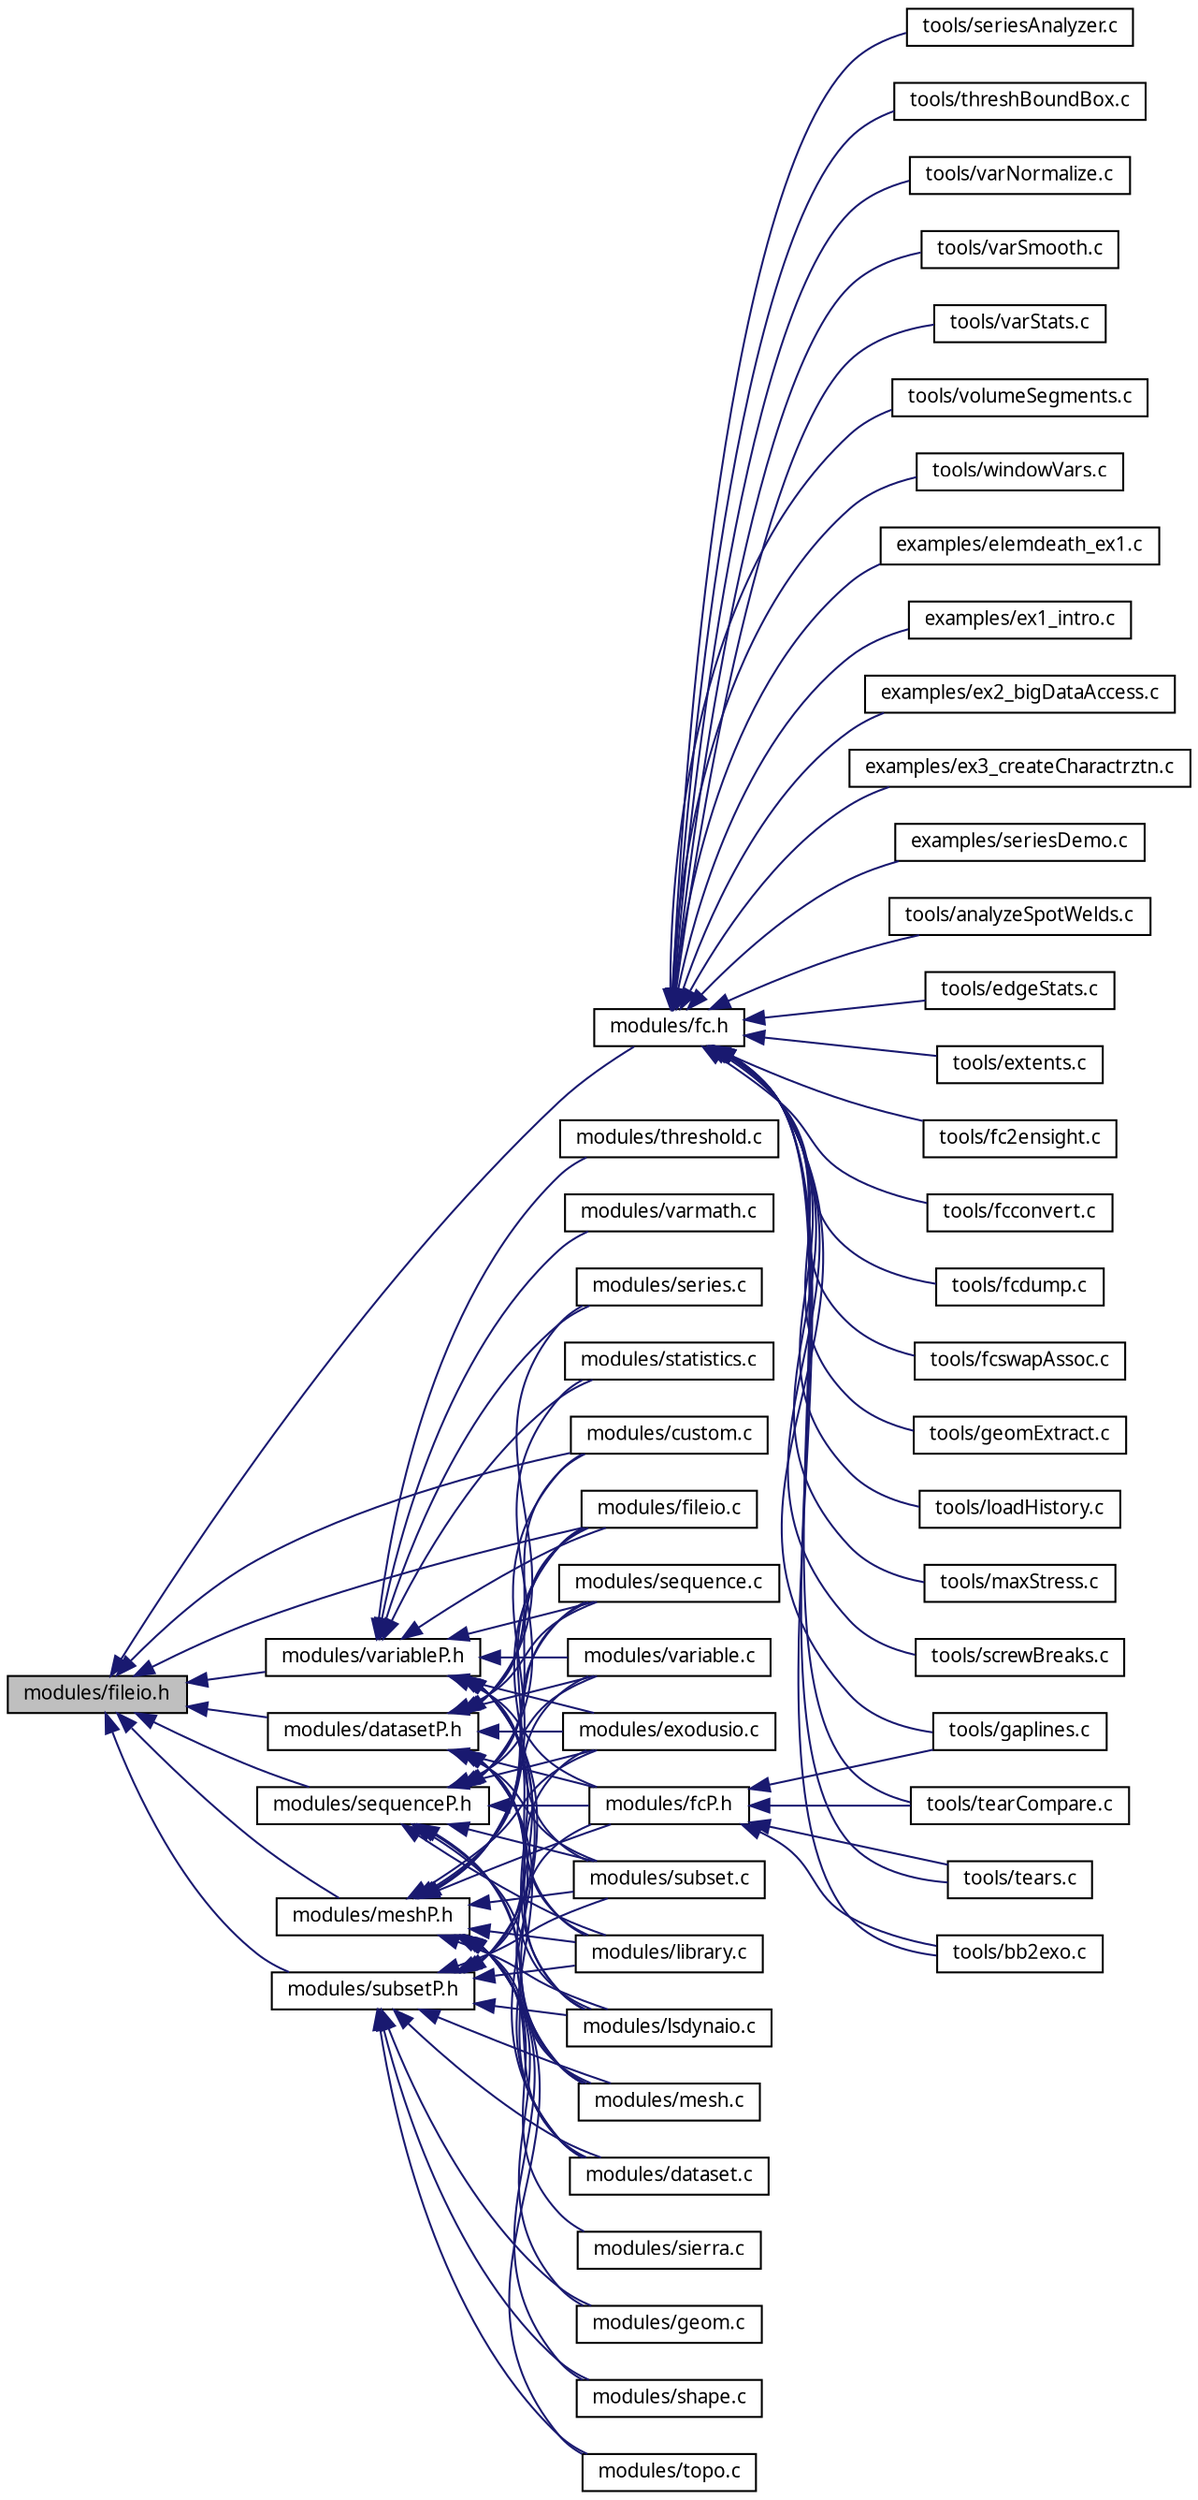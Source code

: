 digraph G
{
  edge [fontname="FreeSans.ttf",fontsize=10,labelfontname="FreeSans.ttf",labelfontsize=10];
  node [fontname="FreeSans.ttf",fontsize=10,shape=record];
  rankdir=LR;
  Node1 [label="modules/fileio.h",height=0.2,width=0.4,color="black", fillcolor="grey75", style="filled" fontcolor="black"];
  Node1 -> Node2 [dir=back,color="midnightblue",fontsize=10,style="solid",fontname="FreeSans.ttf"];
  Node2 [label="modules/custom.c",height=0.2,width=0.4,color="black", fillcolor="white", style="filled",URL="$custom_8c.html"];
  Node1 -> Node3 [dir=back,color="midnightblue",fontsize=10,style="solid",fontname="FreeSans.ttf"];
  Node3 [label="modules/datasetP.h",height=0.2,width=0.4,color="black", fillcolor="white", style="filled",URL="$datasetP_8h.html"];
  Node3 -> Node2 [dir=back,color="midnightblue",fontsize=10,style="solid",fontname="FreeSans.ttf"];
  Node3 -> Node4 [dir=back,color="midnightblue",fontsize=10,style="solid",fontname="FreeSans.ttf"];
  Node4 [label="modules/dataset.c",height=0.2,width=0.4,color="black", fillcolor="white", style="filled",URL="$dataset_8c.html"];
  Node3 -> Node5 [dir=back,color="midnightblue",fontsize=10,style="solid",fontname="FreeSans.ttf"];
  Node5 [label="modules/exodusio.c",height=0.2,width=0.4,color="black", fillcolor="white", style="filled",URL="$exodusio_8c.html"];
  Node3 -> Node6 [dir=back,color="midnightblue",fontsize=10,style="solid",fontname="FreeSans.ttf"];
  Node6 [label="modules/fcP.h",height=0.2,width=0.4,color="black", fillcolor="white", style="filled",URL="$fcP_8h.html"];
  Node6 -> Node7 [dir=back,color="midnightblue",fontsize=10,style="solid",fontname="FreeSans.ttf"];
  Node7 [label="tools/bb2exo.c",height=0.2,width=0.4,color="black", fillcolor="white", style="filled",URL="$bb2exo_8c.html"];
  Node6 -> Node8 [dir=back,color="midnightblue",fontsize=10,style="solid",fontname="FreeSans.ttf"];
  Node8 [label="tools/gaplines.c",height=0.2,width=0.4,color="black", fillcolor="white", style="filled",URL="$gaplines_8c.html"];
  Node6 -> Node9 [dir=back,color="midnightblue",fontsize=10,style="solid",fontname="FreeSans.ttf"];
  Node9 [label="tools/tearCompare.c",height=0.2,width=0.4,color="black", fillcolor="white", style="filled",URL="$tearCompare_8c.html"];
  Node6 -> Node10 [dir=back,color="midnightblue",fontsize=10,style="solid",fontname="FreeSans.ttf"];
  Node10 [label="tools/tears.c",height=0.2,width=0.4,color="black", fillcolor="white", style="filled",URL="$tears_8c.html"];
  Node3 -> Node11 [dir=back,color="midnightblue",fontsize=10,style="solid",fontname="FreeSans.ttf"];
  Node11 [label="modules/fileio.c",height=0.2,width=0.4,color="black", fillcolor="white", style="filled",URL="$fileio_8c.html"];
  Node3 -> Node12 [dir=back,color="midnightblue",fontsize=10,style="solid",fontname="FreeSans.ttf"];
  Node12 [label="modules/library.c",height=0.2,width=0.4,color="black", fillcolor="white", style="filled",URL="$library_8c.html"];
  Node3 -> Node13 [dir=back,color="midnightblue",fontsize=10,style="solid",fontname="FreeSans.ttf"];
  Node13 [label="modules/lsdynaio.c",height=0.2,width=0.4,color="black", fillcolor="white", style="filled",URL="$lsdynaio_8c.html"];
  Node3 -> Node14 [dir=back,color="midnightblue",fontsize=10,style="solid",fontname="FreeSans.ttf"];
  Node14 [label="modules/mesh.c",height=0.2,width=0.4,color="black", fillcolor="white", style="filled",URL="$mesh_8c.html"];
  Node3 -> Node15 [dir=back,color="midnightblue",fontsize=10,style="solid",fontname="FreeSans.ttf"];
  Node15 [label="modules/sequence.c",height=0.2,width=0.4,color="black", fillcolor="white", style="filled",URL="$sequence_8c.html"];
  Node3 -> Node16 [dir=back,color="midnightblue",fontsize=10,style="solid",fontname="FreeSans.ttf"];
  Node16 [label="modules/series.c",height=0.2,width=0.4,color="black", fillcolor="white", style="filled",URL="$series_8c.html"];
  Node3 -> Node17 [dir=back,color="midnightblue",fontsize=10,style="solid",fontname="FreeSans.ttf"];
  Node17 [label="modules/subset.c",height=0.2,width=0.4,color="black", fillcolor="white", style="filled",URL="$subset_8c.html"];
  Node3 -> Node18 [dir=back,color="midnightblue",fontsize=10,style="solid",fontname="FreeSans.ttf"];
  Node18 [label="modules/variable.c",height=0.2,width=0.4,color="black", fillcolor="white", style="filled",URL="$variable_8c.html"];
  Node1 -> Node19 [dir=back,color="midnightblue",fontsize=10,style="solid",fontname="FreeSans.ttf"];
  Node19 [label="modules/meshP.h",height=0.2,width=0.4,color="black", fillcolor="white", style="filled",URL="$meshP_8h.html"];
  Node19 -> Node2 [dir=back,color="midnightblue",fontsize=10,style="solid",fontname="FreeSans.ttf"];
  Node19 -> Node4 [dir=back,color="midnightblue",fontsize=10,style="solid",fontname="FreeSans.ttf"];
  Node19 -> Node5 [dir=back,color="midnightblue",fontsize=10,style="solid",fontname="FreeSans.ttf"];
  Node19 -> Node6 [dir=back,color="midnightblue",fontsize=10,style="solid",fontname="FreeSans.ttf"];
  Node19 -> Node11 [dir=back,color="midnightblue",fontsize=10,style="solid",fontname="FreeSans.ttf"];
  Node19 -> Node20 [dir=back,color="midnightblue",fontsize=10,style="solid",fontname="FreeSans.ttf"];
  Node20 [label="modules/geom.c",height=0.2,width=0.4,color="black", fillcolor="white", style="filled",URL="$geom_8c.html"];
  Node19 -> Node12 [dir=back,color="midnightblue",fontsize=10,style="solid",fontname="FreeSans.ttf"];
  Node19 -> Node13 [dir=back,color="midnightblue",fontsize=10,style="solid",fontname="FreeSans.ttf"];
  Node19 -> Node14 [dir=back,color="midnightblue",fontsize=10,style="solid",fontname="FreeSans.ttf"];
  Node19 -> Node15 [dir=back,color="midnightblue",fontsize=10,style="solid",fontname="FreeSans.ttf"];
  Node19 -> Node21 [dir=back,color="midnightblue",fontsize=10,style="solid",fontname="FreeSans.ttf"];
  Node21 [label="modules/shape.c",height=0.2,width=0.4,color="black", fillcolor="white", style="filled",URL="$shape_8c.html"];
  Node19 -> Node22 [dir=back,color="midnightblue",fontsize=10,style="solid",fontname="FreeSans.ttf"];
  Node22 [label="modules/sierra.c",height=0.2,width=0.4,color="black", fillcolor="white", style="filled",URL="$sierra_8c.html"];
  Node19 -> Node17 [dir=back,color="midnightblue",fontsize=10,style="solid",fontname="FreeSans.ttf"];
  Node19 -> Node23 [dir=back,color="midnightblue",fontsize=10,style="solid",fontname="FreeSans.ttf"];
  Node23 [label="modules/topo.c",height=0.2,width=0.4,color="black", fillcolor="white", style="filled",URL="$topo_8c.html"];
  Node19 -> Node18 [dir=back,color="midnightblue",fontsize=10,style="solid",fontname="FreeSans.ttf"];
  Node1 -> Node24 [dir=back,color="midnightblue",fontsize=10,style="solid",fontname="FreeSans.ttf"];
  Node24 [label="modules/sequenceP.h",height=0.2,width=0.4,color="black", fillcolor="white", style="filled",URL="$sequenceP_8h.html"];
  Node24 -> Node4 [dir=back,color="midnightblue",fontsize=10,style="solid",fontname="FreeSans.ttf"];
  Node24 -> Node5 [dir=back,color="midnightblue",fontsize=10,style="solid",fontname="FreeSans.ttf"];
  Node24 -> Node6 [dir=back,color="midnightblue",fontsize=10,style="solid",fontname="FreeSans.ttf"];
  Node24 -> Node11 [dir=back,color="midnightblue",fontsize=10,style="solid",fontname="FreeSans.ttf"];
  Node24 -> Node12 [dir=back,color="midnightblue",fontsize=10,style="solid",fontname="FreeSans.ttf"];
  Node24 -> Node13 [dir=back,color="midnightblue",fontsize=10,style="solid",fontname="FreeSans.ttf"];
  Node24 -> Node14 [dir=back,color="midnightblue",fontsize=10,style="solid",fontname="FreeSans.ttf"];
  Node24 -> Node15 [dir=back,color="midnightblue",fontsize=10,style="solid",fontname="FreeSans.ttf"];
  Node24 -> Node25 [dir=back,color="midnightblue",fontsize=10,style="solid",fontname="FreeSans.ttf"];
  Node25 [label="modules/statistics.c",height=0.2,width=0.4,color="black", fillcolor="white", style="filled",URL="$statistics_8c.html"];
  Node24 -> Node17 [dir=back,color="midnightblue",fontsize=10,style="solid",fontname="FreeSans.ttf"];
  Node24 -> Node18 [dir=back,color="midnightblue",fontsize=10,style="solid",fontname="FreeSans.ttf"];
  Node1 -> Node26 [dir=back,color="midnightblue",fontsize=10,style="solid",fontname="FreeSans.ttf"];
  Node26 [label="modules/subsetP.h",height=0.2,width=0.4,color="black", fillcolor="white", style="filled",URL="$subsetP_8h.html"];
  Node26 -> Node4 [dir=back,color="midnightblue",fontsize=10,style="solid",fontname="FreeSans.ttf"];
  Node26 -> Node5 [dir=back,color="midnightblue",fontsize=10,style="solid",fontname="FreeSans.ttf"];
  Node26 -> Node6 [dir=back,color="midnightblue",fontsize=10,style="solid",fontname="FreeSans.ttf"];
  Node26 -> Node11 [dir=back,color="midnightblue",fontsize=10,style="solid",fontname="FreeSans.ttf"];
  Node26 -> Node20 [dir=back,color="midnightblue",fontsize=10,style="solid",fontname="FreeSans.ttf"];
  Node26 -> Node12 [dir=back,color="midnightblue",fontsize=10,style="solid",fontname="FreeSans.ttf"];
  Node26 -> Node13 [dir=back,color="midnightblue",fontsize=10,style="solid",fontname="FreeSans.ttf"];
  Node26 -> Node14 [dir=back,color="midnightblue",fontsize=10,style="solid",fontname="FreeSans.ttf"];
  Node26 -> Node21 [dir=back,color="midnightblue",fontsize=10,style="solid",fontname="FreeSans.ttf"];
  Node26 -> Node17 [dir=back,color="midnightblue",fontsize=10,style="solid",fontname="FreeSans.ttf"];
  Node26 -> Node23 [dir=back,color="midnightblue",fontsize=10,style="solid",fontname="FreeSans.ttf"];
  Node1 -> Node27 [dir=back,color="midnightblue",fontsize=10,style="solid",fontname="FreeSans.ttf"];
  Node27 [label="modules/variableP.h",height=0.2,width=0.4,color="black", fillcolor="white", style="filled",URL="$variableP_8h.html"];
  Node27 -> Node4 [dir=back,color="midnightblue",fontsize=10,style="solid",fontname="FreeSans.ttf"];
  Node27 -> Node5 [dir=back,color="midnightblue",fontsize=10,style="solid",fontname="FreeSans.ttf"];
  Node27 -> Node6 [dir=back,color="midnightblue",fontsize=10,style="solid",fontname="FreeSans.ttf"];
  Node27 -> Node11 [dir=back,color="midnightblue",fontsize=10,style="solid",fontname="FreeSans.ttf"];
  Node27 -> Node12 [dir=back,color="midnightblue",fontsize=10,style="solid",fontname="FreeSans.ttf"];
  Node27 -> Node13 [dir=back,color="midnightblue",fontsize=10,style="solid",fontname="FreeSans.ttf"];
  Node27 -> Node14 [dir=back,color="midnightblue",fontsize=10,style="solid",fontname="FreeSans.ttf"];
  Node27 -> Node15 [dir=back,color="midnightblue",fontsize=10,style="solid",fontname="FreeSans.ttf"];
  Node27 -> Node16 [dir=back,color="midnightblue",fontsize=10,style="solid",fontname="FreeSans.ttf"];
  Node27 -> Node25 [dir=back,color="midnightblue",fontsize=10,style="solid",fontname="FreeSans.ttf"];
  Node27 -> Node17 [dir=back,color="midnightblue",fontsize=10,style="solid",fontname="FreeSans.ttf"];
  Node27 -> Node28 [dir=back,color="midnightblue",fontsize=10,style="solid",fontname="FreeSans.ttf"];
  Node28 [label="modules/threshold.c",height=0.2,width=0.4,color="black", fillcolor="white", style="filled",URL="$threshold_8c.html"];
  Node27 -> Node18 [dir=back,color="midnightblue",fontsize=10,style="solid",fontname="FreeSans.ttf"];
  Node27 -> Node29 [dir=back,color="midnightblue",fontsize=10,style="solid",fontname="FreeSans.ttf"];
  Node29 [label="modules/varmath.c",height=0.2,width=0.4,color="black", fillcolor="white", style="filled",URL="$varmath_8c.html"];
  Node1 -> Node30 [dir=back,color="midnightblue",fontsize=10,style="solid",fontname="FreeSans.ttf"];
  Node30 [label="modules/fc.h",height=0.2,width=0.4,color="black", fillcolor="white", style="filled",URL="$fc_8h.html"];
  Node30 -> Node31 [dir=back,color="midnightblue",fontsize=10,style="solid",fontname="FreeSans.ttf"];
  Node31 [label="tools/analyzeSpotWelds.c",height=0.2,width=0.4,color="black", fillcolor="white", style="filled",URL="$analyzeSpotWelds_8c.html"];
  Node30 -> Node7 [dir=back,color="midnightblue",fontsize=10,style="solid",fontname="FreeSans.ttf"];
  Node30 -> Node32 [dir=back,color="midnightblue",fontsize=10,style="solid",fontname="FreeSans.ttf"];
  Node32 [label="tools/edgeStats.c",height=0.2,width=0.4,color="black", fillcolor="white", style="filled",URL="$edgeStats_8c.html"];
  Node30 -> Node33 [dir=back,color="midnightblue",fontsize=10,style="solid",fontname="FreeSans.ttf"];
  Node33 [label="tools/extents.c",height=0.2,width=0.4,color="black", fillcolor="white", style="filled",URL="$extents_8c.html"];
  Node30 -> Node34 [dir=back,color="midnightblue",fontsize=10,style="solid",fontname="FreeSans.ttf"];
  Node34 [label="tools/fc2ensight.c",height=0.2,width=0.4,color="black", fillcolor="white", style="filled",URL="$fc2ensight_8c.html"];
  Node30 -> Node35 [dir=back,color="midnightblue",fontsize=10,style="solid",fontname="FreeSans.ttf"];
  Node35 [label="tools/fcconvert.c",height=0.2,width=0.4,color="black", fillcolor="white", style="filled",URL="$fcconvert_8c.html"];
  Node30 -> Node36 [dir=back,color="midnightblue",fontsize=10,style="solid",fontname="FreeSans.ttf"];
  Node36 [label="tools/fcdump.c",height=0.2,width=0.4,color="black", fillcolor="white", style="filled",URL="$fcdump_8c.html"];
  Node30 -> Node37 [dir=back,color="midnightblue",fontsize=10,style="solid",fontname="FreeSans.ttf"];
  Node37 [label="tools/fcswapAssoc.c",height=0.2,width=0.4,color="black", fillcolor="white", style="filled",URL="$fcswapAssoc_8c.html"];
  Node30 -> Node8 [dir=back,color="midnightblue",fontsize=10,style="solid",fontname="FreeSans.ttf"];
  Node30 -> Node38 [dir=back,color="midnightblue",fontsize=10,style="solid",fontname="FreeSans.ttf"];
  Node38 [label="tools/geomExtract.c",height=0.2,width=0.4,color="black", fillcolor="white", style="filled",URL="$geomExtract_8c.html"];
  Node30 -> Node39 [dir=back,color="midnightblue",fontsize=10,style="solid",fontname="FreeSans.ttf"];
  Node39 [label="tools/loadHistory.c",height=0.2,width=0.4,color="black", fillcolor="white", style="filled",URL="$loadHistory_8c.html"];
  Node30 -> Node40 [dir=back,color="midnightblue",fontsize=10,style="solid",fontname="FreeSans.ttf"];
  Node40 [label="tools/maxStress.c",height=0.2,width=0.4,color="black", fillcolor="white", style="filled",URL="$maxStress_8c.html"];
  Node30 -> Node41 [dir=back,color="midnightblue",fontsize=10,style="solid",fontname="FreeSans.ttf"];
  Node41 [label="tools/screwBreaks.c",height=0.2,width=0.4,color="black", fillcolor="white", style="filled",URL="$screwBreaks_8c.html"];
  Node30 -> Node42 [dir=back,color="midnightblue",fontsize=10,style="solid",fontname="FreeSans.ttf"];
  Node42 [label="tools/seriesAnalyzer.c",height=0.2,width=0.4,color="black", fillcolor="white", style="filled",URL="$seriesAnalyzer_8c.html"];
  Node30 -> Node9 [dir=back,color="midnightblue",fontsize=10,style="solid",fontname="FreeSans.ttf"];
  Node30 -> Node10 [dir=back,color="midnightblue",fontsize=10,style="solid",fontname="FreeSans.ttf"];
  Node30 -> Node43 [dir=back,color="midnightblue",fontsize=10,style="solid",fontname="FreeSans.ttf"];
  Node43 [label="tools/threshBoundBox.c",height=0.2,width=0.4,color="black", fillcolor="white", style="filled",URL="$threshBoundBox_8c.html"];
  Node30 -> Node44 [dir=back,color="midnightblue",fontsize=10,style="solid",fontname="FreeSans.ttf"];
  Node44 [label="tools/varNormalize.c",height=0.2,width=0.4,color="black", fillcolor="white", style="filled",URL="$varNormalize_8c.html"];
  Node30 -> Node45 [dir=back,color="midnightblue",fontsize=10,style="solid",fontname="FreeSans.ttf"];
  Node45 [label="tools/varSmooth.c",height=0.2,width=0.4,color="black", fillcolor="white", style="filled",URL="$varSmooth_8c.html"];
  Node30 -> Node46 [dir=back,color="midnightblue",fontsize=10,style="solid",fontname="FreeSans.ttf"];
  Node46 [label="tools/varStats.c",height=0.2,width=0.4,color="black", fillcolor="white", style="filled",URL="$varStats_8c.html"];
  Node30 -> Node47 [dir=back,color="midnightblue",fontsize=10,style="solid",fontname="FreeSans.ttf"];
  Node47 [label="tools/volumeSegments.c",height=0.2,width=0.4,color="black", fillcolor="white", style="filled",URL="$volumeSegments_8c.html"];
  Node30 -> Node48 [dir=back,color="midnightblue",fontsize=10,style="solid",fontname="FreeSans.ttf"];
  Node48 [label="tools/windowVars.c",height=0.2,width=0.4,color="black", fillcolor="white", style="filled",URL="$windowVars_8c.html"];
  Node30 -> Node49 [dir=back,color="midnightblue",fontsize=10,style="solid",fontname="FreeSans.ttf"];
  Node49 [label="examples/elemdeath_ex1.c",height=0.2,width=0.4,color="black", fillcolor="white", style="filled",URL="$elemdeath__ex1_8c.html"];
  Node30 -> Node50 [dir=back,color="midnightblue",fontsize=10,style="solid",fontname="FreeSans.ttf"];
  Node50 [label="examples/ex1_intro.c",height=0.2,width=0.4,color="black", fillcolor="white", style="filled",URL="$ex1__intro_8c.html"];
  Node30 -> Node51 [dir=back,color="midnightblue",fontsize=10,style="solid",fontname="FreeSans.ttf"];
  Node51 [label="examples/ex2_bigDataAccess.c",height=0.2,width=0.4,color="black", fillcolor="white", style="filled",URL="$ex2__bigDataAccess_8c.html"];
  Node30 -> Node52 [dir=back,color="midnightblue",fontsize=10,style="solid",fontname="FreeSans.ttf"];
  Node52 [label="examples/ex3_createCharactrztn.c",height=0.2,width=0.4,color="black", fillcolor="white", style="filled",URL="$ex3__createCharactrztn_8c.html"];
  Node30 -> Node53 [dir=back,color="midnightblue",fontsize=10,style="solid",fontname="FreeSans.ttf"];
  Node53 [label="examples/seriesDemo.c",height=0.2,width=0.4,color="black", fillcolor="white", style="filled",URL="$seriesDemo_8c.html"];
  Node1 -> Node11 [dir=back,color="midnightblue",fontsize=10,style="solid",fontname="FreeSans.ttf"];
}
